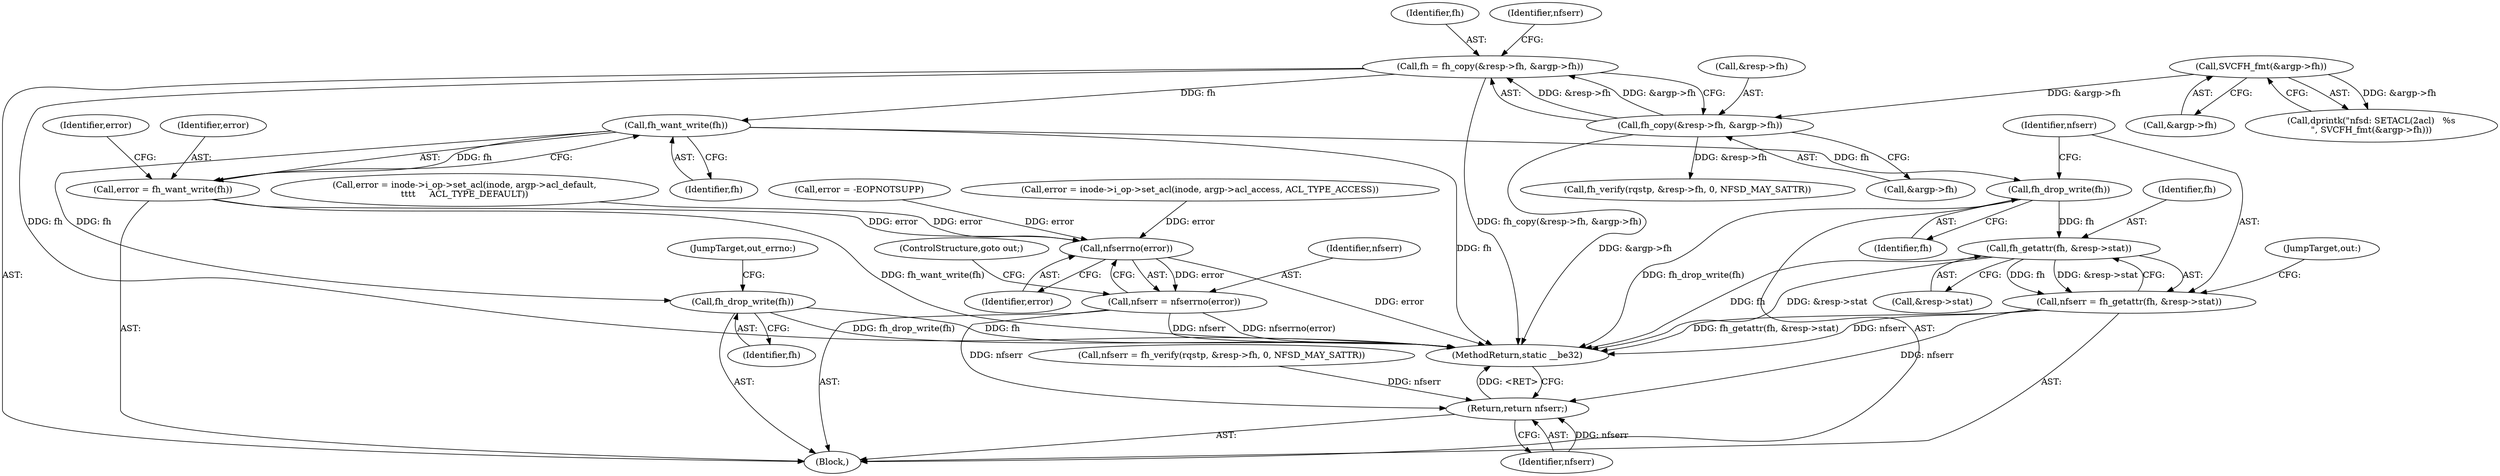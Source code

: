 digraph "0_linux_999653786df6954a31044528ac3f7a5dadca08f4@API" {
"1000120" [label="(Call,fh = fh_copy(&resp->fh, &argp->fh))"];
"1000122" [label="(Call,fh_copy(&resp->fh, &argp->fh))"];
"1000115" [label="(Call,SVCFH_fmt(&argp->fh))"];
"1000169" [label="(Call,fh_want_write(fh))"];
"1000167" [label="(Call,error = fh_want_write(fh))"];
"1000223" [label="(Call,nfserrno(error))"];
"1000221" [label="(Call,nfserr = nfserrno(error))"];
"1000215" [label="(Return,return nfserr;)"];
"1000196" [label="(Call,fh_drop_write(fh))"];
"1000200" [label="(Call,fh_getattr(fh, &resp->stat))"];
"1000198" [label="(Call,nfserr = fh_getattr(fh, &resp->stat))"];
"1000218" [label="(Call,fh_drop_write(fh))"];
"1000121" [label="(Identifier,fh)"];
"1000206" [label="(JumpTarget,out:)"];
"1000223" [label="(Call,nfserrno(error))"];
"1000185" [label="(Call,error = inode->i_op->set_acl(inode, argp->acl_default,\n\t\t\t\t     ACL_TYPE_DEFAULT))"];
"1000216" [label="(Identifier,nfserr)"];
"1000225" [label="(ControlStructure,goto out;)"];
"1000172" [label="(Identifier,error)"];
"1000113" [label="(Call,dprintk(\"nfsd: SETACL(2acl)   %s\n\", SVCFH_fmt(&argp->fh)))"];
"1000132" [label="(Identifier,nfserr)"];
"1000201" [label="(Identifier,fh)"];
"1000218" [label="(Call,fh_drop_write(fh))"];
"1000105" [label="(Block,)"];
"1000115" [label="(Call,SVCFH_fmt(&argp->fh))"];
"1000168" [label="(Identifier,error)"];
"1000221" [label="(Call,nfserr = nfserrno(error))"];
"1000196" [label="(Call,fh_drop_write(fh))"];
"1000162" [label="(Call,error = -EOPNOTSUPP)"];
"1000202" [label="(Call,&resp->stat)"];
"1000169" [label="(Call,fh_want_write(fh))"];
"1000122" [label="(Call,fh_copy(&resp->fh, &argp->fh))"];
"1000116" [label="(Call,&argp->fh)"];
"1000219" [label="(Identifier,fh)"];
"1000215" [label="(Return,return nfserr;)"];
"1000131" [label="(Call,nfserr = fh_verify(rqstp, &resp->fh, 0, NFSD_MAY_SATTR))"];
"1000198" [label="(Call,nfserr = fh_getattr(fh, &resp->stat))"];
"1000220" [label="(JumpTarget,out_errno:)"];
"1000199" [label="(Identifier,nfserr)"];
"1000200" [label="(Call,fh_getattr(fh, &resp->stat))"];
"1000174" [label="(Call,error = inode->i_op->set_acl(inode, argp->acl_access, ACL_TYPE_ACCESS))"];
"1000133" [label="(Call,fh_verify(rqstp, &resp->fh, 0, NFSD_MAY_SATTR))"];
"1000197" [label="(Identifier,fh)"];
"1000120" [label="(Call,fh = fh_copy(&resp->fh, &argp->fh))"];
"1000226" [label="(MethodReturn,static __be32)"];
"1000127" [label="(Call,&argp->fh)"];
"1000224" [label="(Identifier,error)"];
"1000123" [label="(Call,&resp->fh)"];
"1000170" [label="(Identifier,fh)"];
"1000167" [label="(Call,error = fh_want_write(fh))"];
"1000222" [label="(Identifier,nfserr)"];
"1000120" -> "1000105"  [label="AST: "];
"1000120" -> "1000122"  [label="CFG: "];
"1000121" -> "1000120"  [label="AST: "];
"1000122" -> "1000120"  [label="AST: "];
"1000132" -> "1000120"  [label="CFG: "];
"1000120" -> "1000226"  [label="DDG: fh_copy(&resp->fh, &argp->fh)"];
"1000120" -> "1000226"  [label="DDG: fh"];
"1000122" -> "1000120"  [label="DDG: &resp->fh"];
"1000122" -> "1000120"  [label="DDG: &argp->fh"];
"1000120" -> "1000169"  [label="DDG: fh"];
"1000122" -> "1000127"  [label="CFG: "];
"1000123" -> "1000122"  [label="AST: "];
"1000127" -> "1000122"  [label="AST: "];
"1000122" -> "1000226"  [label="DDG: &argp->fh"];
"1000115" -> "1000122"  [label="DDG: &argp->fh"];
"1000122" -> "1000133"  [label="DDG: &resp->fh"];
"1000115" -> "1000113"  [label="AST: "];
"1000115" -> "1000116"  [label="CFG: "];
"1000116" -> "1000115"  [label="AST: "];
"1000113" -> "1000115"  [label="CFG: "];
"1000115" -> "1000113"  [label="DDG: &argp->fh"];
"1000169" -> "1000167"  [label="AST: "];
"1000169" -> "1000170"  [label="CFG: "];
"1000170" -> "1000169"  [label="AST: "];
"1000167" -> "1000169"  [label="CFG: "];
"1000169" -> "1000226"  [label="DDG: fh"];
"1000169" -> "1000167"  [label="DDG: fh"];
"1000169" -> "1000196"  [label="DDG: fh"];
"1000169" -> "1000218"  [label="DDG: fh"];
"1000167" -> "1000105"  [label="AST: "];
"1000168" -> "1000167"  [label="AST: "];
"1000172" -> "1000167"  [label="CFG: "];
"1000167" -> "1000226"  [label="DDG: fh_want_write(fh)"];
"1000167" -> "1000223"  [label="DDG: error"];
"1000223" -> "1000221"  [label="AST: "];
"1000223" -> "1000224"  [label="CFG: "];
"1000224" -> "1000223"  [label="AST: "];
"1000221" -> "1000223"  [label="CFG: "];
"1000223" -> "1000226"  [label="DDG: error"];
"1000223" -> "1000221"  [label="DDG: error"];
"1000162" -> "1000223"  [label="DDG: error"];
"1000174" -> "1000223"  [label="DDG: error"];
"1000185" -> "1000223"  [label="DDG: error"];
"1000221" -> "1000105"  [label="AST: "];
"1000222" -> "1000221"  [label="AST: "];
"1000225" -> "1000221"  [label="CFG: "];
"1000221" -> "1000226"  [label="DDG: nfserrno(error)"];
"1000221" -> "1000226"  [label="DDG: nfserr"];
"1000221" -> "1000215"  [label="DDG: nfserr"];
"1000215" -> "1000105"  [label="AST: "];
"1000215" -> "1000216"  [label="CFG: "];
"1000216" -> "1000215"  [label="AST: "];
"1000226" -> "1000215"  [label="CFG: "];
"1000215" -> "1000226"  [label="DDG: <RET>"];
"1000216" -> "1000215"  [label="DDG: nfserr"];
"1000131" -> "1000215"  [label="DDG: nfserr"];
"1000198" -> "1000215"  [label="DDG: nfserr"];
"1000196" -> "1000105"  [label="AST: "];
"1000196" -> "1000197"  [label="CFG: "];
"1000197" -> "1000196"  [label="AST: "];
"1000199" -> "1000196"  [label="CFG: "];
"1000196" -> "1000226"  [label="DDG: fh_drop_write(fh)"];
"1000196" -> "1000200"  [label="DDG: fh"];
"1000200" -> "1000198"  [label="AST: "];
"1000200" -> "1000202"  [label="CFG: "];
"1000201" -> "1000200"  [label="AST: "];
"1000202" -> "1000200"  [label="AST: "];
"1000198" -> "1000200"  [label="CFG: "];
"1000200" -> "1000226"  [label="DDG: fh"];
"1000200" -> "1000226"  [label="DDG: &resp->stat"];
"1000200" -> "1000198"  [label="DDG: fh"];
"1000200" -> "1000198"  [label="DDG: &resp->stat"];
"1000198" -> "1000105"  [label="AST: "];
"1000199" -> "1000198"  [label="AST: "];
"1000206" -> "1000198"  [label="CFG: "];
"1000198" -> "1000226"  [label="DDG: fh_getattr(fh, &resp->stat)"];
"1000198" -> "1000226"  [label="DDG: nfserr"];
"1000218" -> "1000105"  [label="AST: "];
"1000218" -> "1000219"  [label="CFG: "];
"1000219" -> "1000218"  [label="AST: "];
"1000220" -> "1000218"  [label="CFG: "];
"1000218" -> "1000226"  [label="DDG: fh"];
"1000218" -> "1000226"  [label="DDG: fh_drop_write(fh)"];
}
